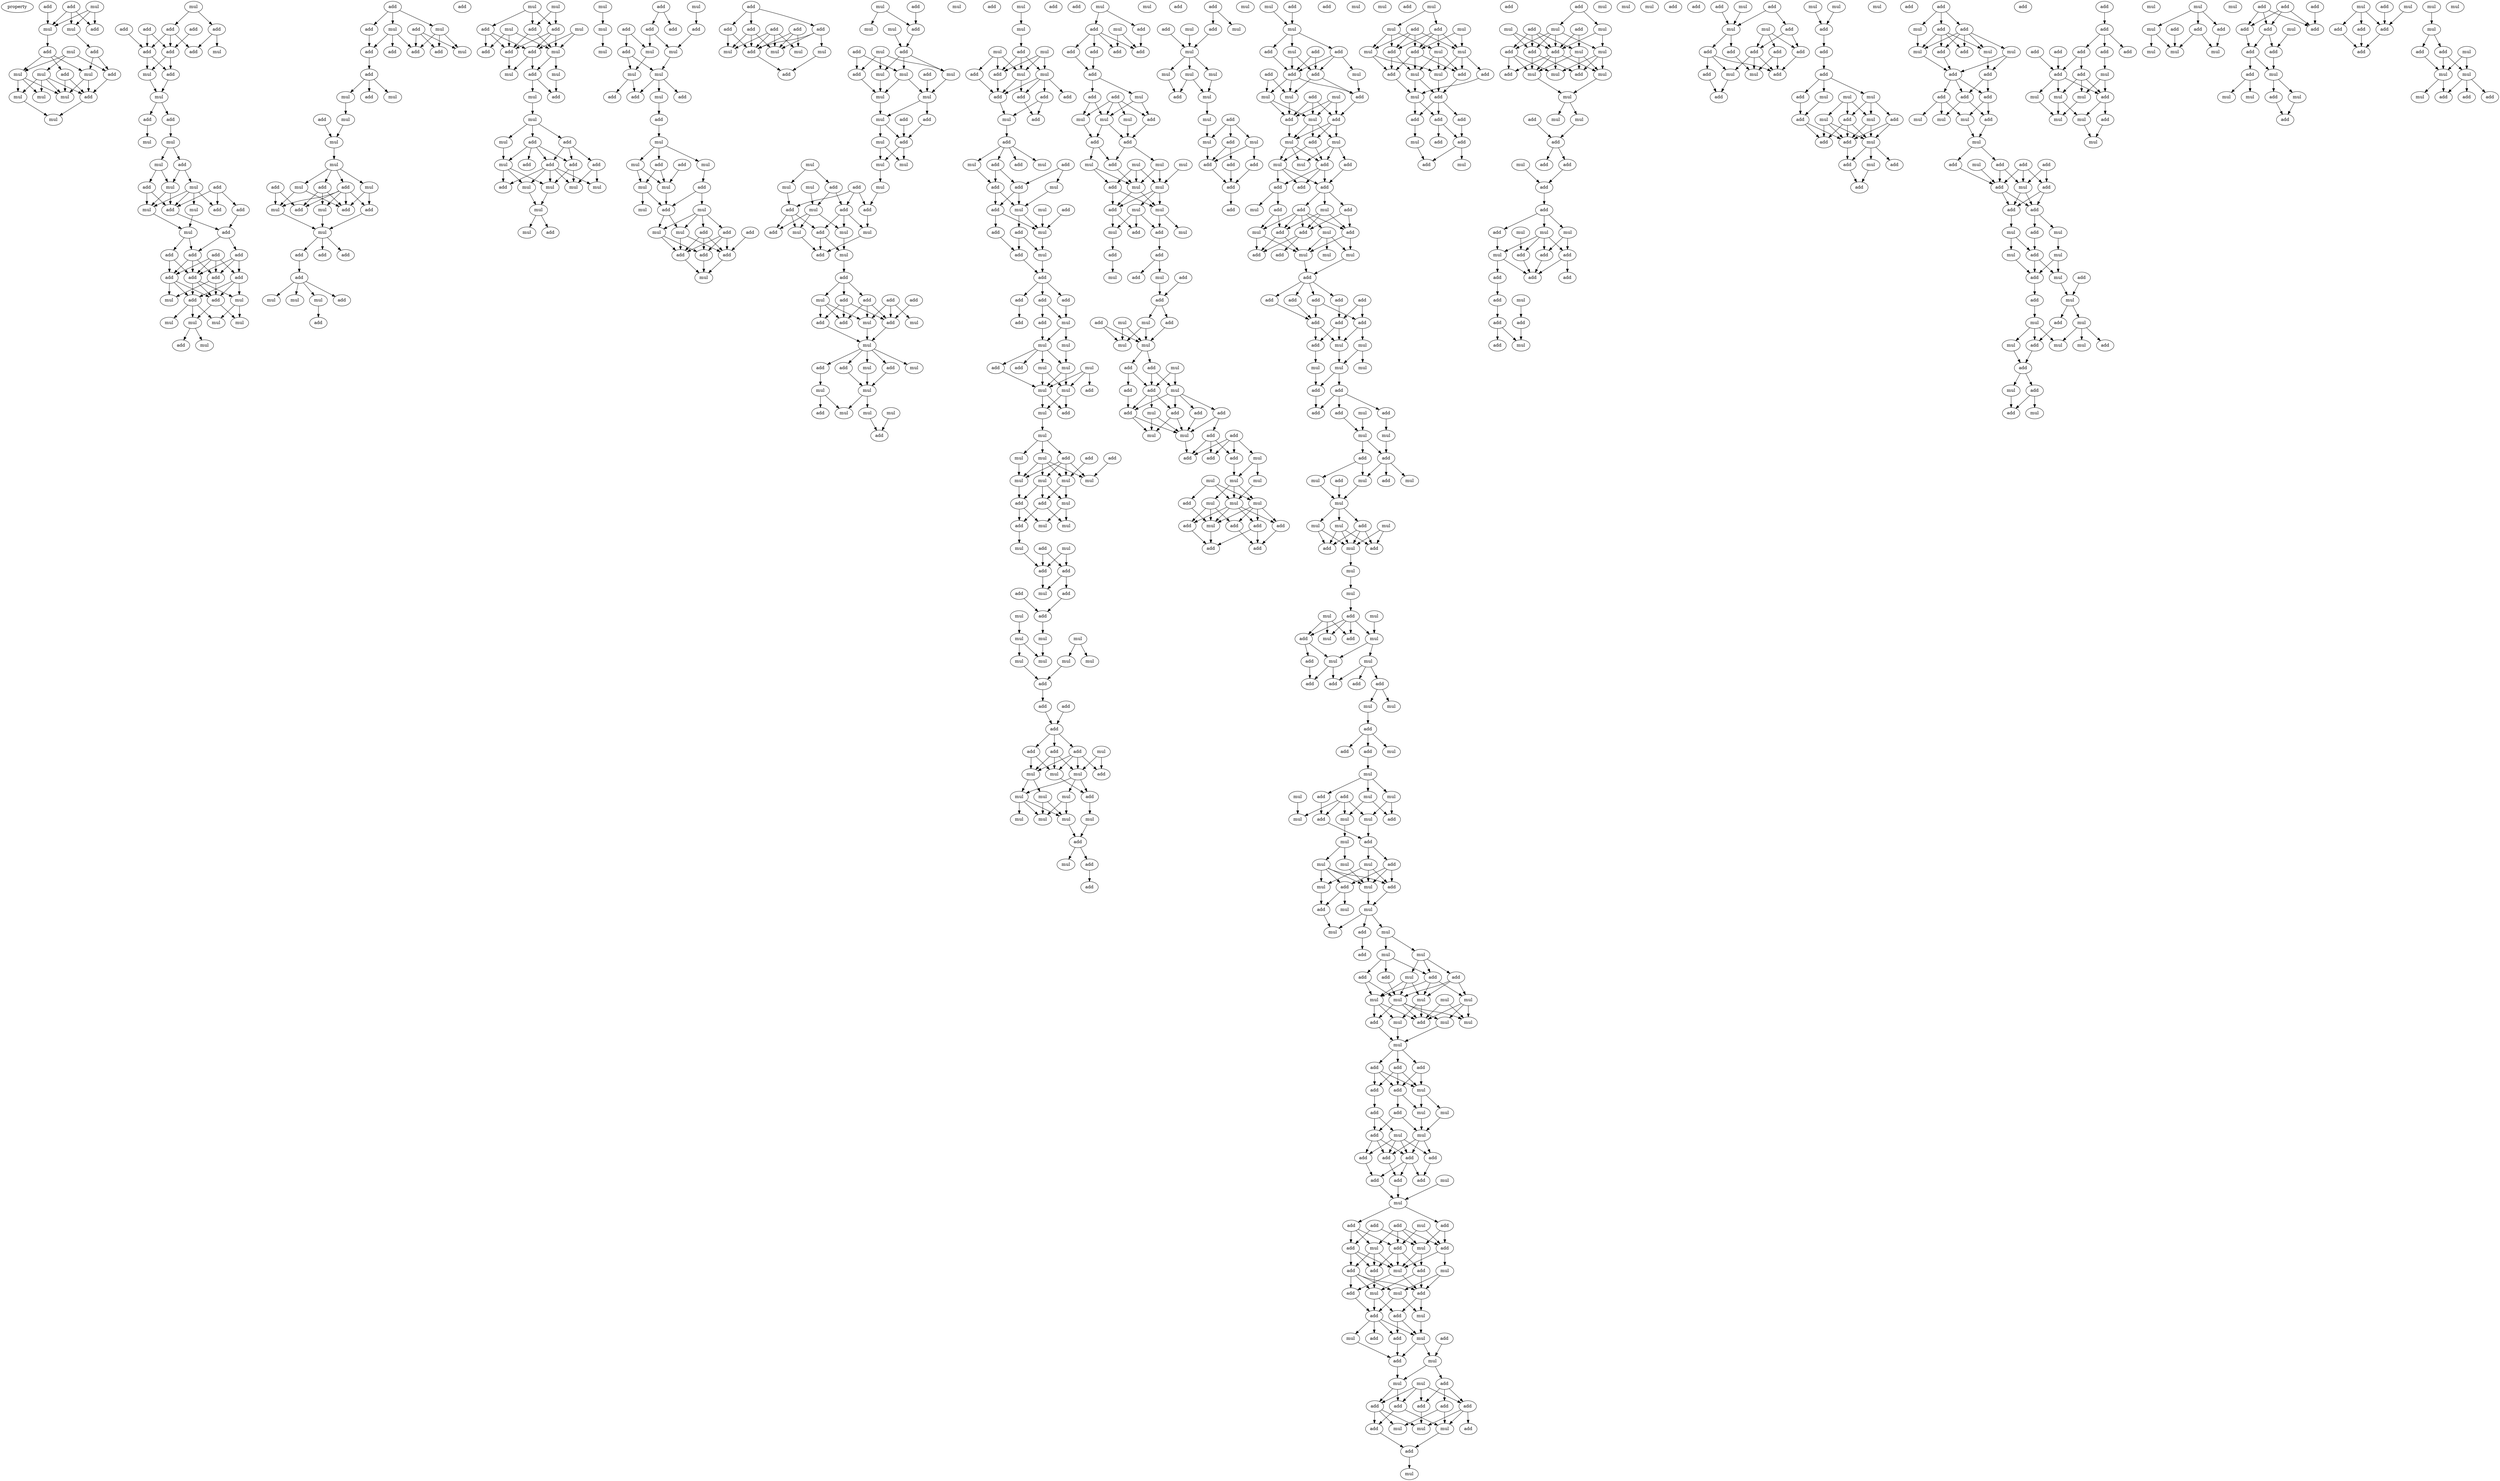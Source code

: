 digraph {
    node [fontcolor=black]
    property [mul=2,lf=1.5]
    0 [ label = add ];
    1 [ label = mul ];
    2 [ label = add ];
    3 [ label = mul ];
    4 [ label = add ];
    5 [ label = mul ];
    6 [ label = add ];
    7 [ label = add ];
    8 [ label = mul ];
    9 [ label = add ];
    10 [ label = add ];
    11 [ label = mul ];
    12 [ label = mul ];
    13 [ label = mul ];
    14 [ label = mul ];
    15 [ label = mul ];
    16 [ label = mul ];
    17 [ label = add ];
    18 [ label = mul ];
    19 [ label = mul ];
    20 [ label = add ];
    21 [ label = add ];
    22 [ label = add ];
    23 [ label = add ];
    24 [ label = add ];
    25 [ label = add ];
    26 [ label = add ];
    27 [ label = mul ];
    28 [ label = add ];
    29 [ label = add ];
    30 [ label = mul ];
    31 [ label = mul ];
    32 [ label = add ];
    33 [ label = add ];
    34 [ label = mul ];
    35 [ label = mul ];
    36 [ label = add ];
    37 [ label = mul ];
    38 [ label = add ];
    39 [ label = mul ];
    40 [ label = mul ];
    41 [ label = add ];
    42 [ label = mul ];
    43 [ label = add ];
    44 [ label = add ];
    45 [ label = mul ];
    46 [ label = add ];
    47 [ label = add ];
    48 [ label = mul ];
    49 [ label = add ];
    50 [ label = add ];
    51 [ label = add ];
    52 [ label = add ];
    53 [ label = add ];
    54 [ label = add ];
    55 [ label = add ];
    56 [ label = add ];
    57 [ label = add ];
    58 [ label = mul ];
    59 [ label = add ];
    60 [ label = mul ];
    61 [ label = mul ];
    62 [ label = mul ];
    63 [ label = mul ];
    64 [ label = mul ];
    65 [ label = add ];
    66 [ label = mul ];
    67 [ label = add ];
    68 [ label = add ];
    69 [ label = add ];
    70 [ label = mul ];
    71 [ label = mul ];
    72 [ label = add ];
    73 [ label = add ];
    74 [ label = add ];
    75 [ label = mul ];
    76 [ label = add ];
    77 [ label = add ];
    78 [ label = add ];
    79 [ label = mul ];
    80 [ label = add ];
    81 [ label = mul ];
    82 [ label = add ];
    83 [ label = mul ];
    84 [ label = mul ];
    85 [ label = mul ];
    86 [ label = mul ];
    87 [ label = add ];
    88 [ label = add ];
    89 [ label = add ];
    90 [ label = mul ];
    91 [ label = add ];
    92 [ label = mul ];
    93 [ label = add ];
    94 [ label = mul ];
    95 [ label = add ];
    96 [ label = mul ];
    97 [ label = add ];
    98 [ label = add ];
    99 [ label = add ];
    100 [ label = add ];
    101 [ label = mul ];
    102 [ label = mul ];
    103 [ label = mul ];
    104 [ label = add ];
    105 [ label = add ];
    106 [ label = mul ];
    107 [ label = mul ];
    108 [ label = mul ];
    109 [ label = add ];
    110 [ label = add ];
    111 [ label = mul ];
    112 [ label = add ];
    113 [ label = add ];
    114 [ label = mul ];
    115 [ label = add ];
    116 [ label = add ];
    117 [ label = add ];
    118 [ label = mul ];
    119 [ label = mul ];
    120 [ label = add ];
    121 [ label = mul ];
    122 [ label = mul ];
    123 [ label = mul ];
    124 [ label = add ];
    125 [ label = add ];
    126 [ label = add ];
    127 [ label = add ];
    128 [ label = add ];
    129 [ label = add ];
    130 [ label = mul ];
    131 [ label = mul ];
    132 [ label = mul ];
    133 [ label = mul ];
    134 [ label = mul ];
    135 [ label = add ];
    136 [ label = mul ];
    137 [ label = mul ];
    138 [ label = mul ];
    139 [ label = add ];
    140 [ label = mul ];
    141 [ label = mul ];
    142 [ label = mul ];
    143 [ label = add ];
    144 [ label = add ];
    145 [ label = add ];
    146 [ label = add ];
    147 [ label = add ];
    148 [ label = add ];
    149 [ label = mul ];
    150 [ label = mul ];
    151 [ label = mul ];
    152 [ label = mul ];
    153 [ label = add ];
    154 [ label = mul ];
    155 [ label = add ];
    156 [ label = add ];
    157 [ label = add ];
    158 [ label = mul ];
    159 [ label = add ];
    160 [ label = mul ];
    161 [ label = mul ];
    162 [ label = add ];
    163 [ label = mul ];
    164 [ label = add ];
    165 [ label = mul ];
    166 [ label = mul ];
    167 [ label = mul ];
    168 [ label = add ];
    169 [ label = mul ];
    170 [ label = add ];
    171 [ label = add ];
    172 [ label = add ];
    173 [ label = mul ];
    174 [ label = add ];
    175 [ label = add ];
    176 [ label = add ];
    177 [ label = mul ];
    178 [ label = add ];
    179 [ label = add ];
    180 [ label = add ];
    181 [ label = add ];
    182 [ label = add ];
    183 [ label = add ];
    184 [ label = mul ];
    185 [ label = add ];
    186 [ label = mul ];
    187 [ label = mul ];
    188 [ label = mul ];
    189 [ label = add ];
    190 [ label = mul ];
    191 [ label = add ];
    192 [ label = mul ];
    193 [ label = mul ];
    194 [ label = add ];
    195 [ label = mul ];
    196 [ label = add ];
    197 [ label = add ];
    198 [ label = mul ];
    199 [ label = add ];
    200 [ label = mul ];
    201 [ label = mul ];
    202 [ label = add ];
    203 [ label = mul ];
    204 [ label = mul ];
    205 [ label = add ];
    206 [ label = mul ];
    207 [ label = add ];
    208 [ label = mul ];
    209 [ label = add ];
    210 [ label = mul ];
    211 [ label = mul ];
    212 [ label = mul ];
    213 [ label = mul ];
    214 [ label = add ];
    215 [ label = add ];
    216 [ label = mul ];
    217 [ label = mul ];
    218 [ label = add ];
    219 [ label = add ];
    220 [ label = add ];
    221 [ label = mul ];
    222 [ label = mul ];
    223 [ label = mul ];
    224 [ label = add ];
    225 [ label = add ];
    226 [ label = mul ];
    227 [ label = add ];
    228 [ label = mul ];
    229 [ label = mul ];
    230 [ label = add ];
    231 [ label = add ];
    232 [ label = add ];
    233 [ label = mul ];
    234 [ label = add ];
    235 [ label = add ];
    236 [ label = add ];
    237 [ label = add ];
    238 [ label = mul ];
    239 [ label = add ];
    240 [ label = mul ];
    241 [ label = mul ];
    242 [ label = add ];
    243 [ label = mul ];
    244 [ label = add ];
    245 [ label = add ];
    246 [ label = mul ];
    247 [ label = mul ];
    248 [ label = mul ];
    249 [ label = add ];
    250 [ label = mul ];
    251 [ label = mul ];
    252 [ label = mul ];
    253 [ label = add ];
    254 [ label = add ];
    255 [ label = mul ];
    256 [ label = mul ];
    257 [ label = add ];
    258 [ label = mul ];
    259 [ label = mul ];
    260 [ label = mul ];
    261 [ label = add ];
    262 [ label = add ];
    263 [ label = mul ];
    264 [ label = add ];
    265 [ label = add ];
    266 [ label = add ];
    267 [ label = add ];
    268 [ label = mul ];
    269 [ label = add ];
    270 [ label = add ];
    271 [ label = add ];
    272 [ label = add ];
    273 [ label = add ];
    274 [ label = mul ];
    275 [ label = mul ];
    276 [ label = mul ];
    277 [ label = add ];
    278 [ label = add ];
    279 [ label = mul ];
    280 [ label = mul ];
    281 [ label = add ];
    282 [ label = add ];
    283 [ label = add ];
    284 [ label = add ];
    285 [ label = mul ];
    286 [ label = add ];
    287 [ label = mul ];
    288 [ label = add ];
    289 [ label = add ];
    290 [ label = add ];
    291 [ label = add ];
    292 [ label = add ];
    293 [ label = add ];
    294 [ label = mul ];
    295 [ label = mul ];
    296 [ label = mul ];
    297 [ label = add ];
    298 [ label = mul ];
    299 [ label = mul ];
    300 [ label = add ];
    301 [ label = mul ];
    302 [ label = mul ];
    303 [ label = mul ];
    304 [ label = add ];
    305 [ label = add ];
    306 [ label = mul ];
    307 [ label = mul ];
    308 [ label = add ];
    309 [ label = mul ];
    310 [ label = mul ];
    311 [ label = add ];
    312 [ label = add ];
    313 [ label = mul ];
    314 [ label = mul ];
    315 [ label = mul ];
    316 [ label = mul ];
    317 [ label = add ];
    318 [ label = mul ];
    319 [ label = add ];
    320 [ label = mul ];
    321 [ label = add ];
    322 [ label = mul ];
    323 [ label = add ];
    324 [ label = mul ];
    325 [ label = add ];
    326 [ label = mul ];
    327 [ label = add ];
    328 [ label = add ];
    329 [ label = add ];
    330 [ label = add ];
    331 [ label = mul ];
    332 [ label = mul ];
    333 [ label = add ];
    334 [ label = mul ];
    335 [ label = mul ];
    336 [ label = mul ];
    337 [ label = mul ];
    338 [ label = add ];
    339 [ label = mul ];
    340 [ label = mul ];
    341 [ label = mul ];
    342 [ label = add ];
    343 [ label = add ];
    344 [ label = add ];
    345 [ label = add ];
    346 [ label = add ];
    347 [ label = add ];
    348 [ label = mul ];
    349 [ label = add ];
    350 [ label = mul ];
    351 [ label = mul ];
    352 [ label = add ];
    353 [ label = mul ];
    354 [ label = mul ];
    355 [ label = mul ];
    356 [ label = mul ];
    357 [ label = add ];
    358 [ label = mul ];
    359 [ label = mul ];
    360 [ label = mul ];
    361 [ label = mul ];
    362 [ label = add ];
    363 [ label = mul ];
    364 [ label = add ];
    365 [ label = add ];
    366 [ label = mul ];
    367 [ label = mul ];
    368 [ label = add ];
    369 [ label = add ];
    370 [ label = mul ];
    371 [ label = add ];
    372 [ label = add ];
    373 [ label = add ];
    374 [ label = add ];
    375 [ label = add ];
    376 [ label = mul ];
    377 [ label = add ];
    378 [ label = add ];
    379 [ label = mul ];
    380 [ label = mul ];
    381 [ label = mul ];
    382 [ label = add ];
    383 [ label = add ];
    384 [ label = add ];
    385 [ label = mul ];
    386 [ label = add ];
    387 [ label = mul ];
    388 [ label = mul ];
    389 [ label = mul ];
    390 [ label = add ];
    391 [ label = mul ];
    392 [ label = mul ];
    393 [ label = mul ];
    394 [ label = add ];
    395 [ label = mul ];
    396 [ label = mul ];
    397 [ label = add ];
    398 [ label = add ];
    399 [ label = mul ];
    400 [ label = add ];
    401 [ label = add ];
    402 [ label = mul ];
    403 [ label = add ];
    404 [ label = add ];
    405 [ label = mul ];
    406 [ label = add ];
    407 [ label = add ];
    408 [ label = add ];
    409 [ label = mul ];
    410 [ label = mul ];
    411 [ label = add ];
    412 [ label = mul ];
    413 [ label = mul ];
    414 [ label = mul ];
    415 [ label = add ];
    416 [ label = add ];
    417 [ label = add ];
    418 [ label = mul ];
    419 [ label = add ];
    420 [ label = add ];
    421 [ label = add ];
    422 [ label = add ];
    423 [ label = add ];
    424 [ label = mul ];
    425 [ label = add ];
    426 [ label = mul ];
    427 [ label = mul ];
    428 [ label = add ];
    429 [ label = add ];
    430 [ label = mul ];
    431 [ label = add ];
    432 [ label = add ];
    433 [ label = mul ];
    434 [ label = mul ];
    435 [ label = mul ];
    436 [ label = mul ];
    437 [ label = mul ];
    438 [ label = add ];
    439 [ label = mul ];
    440 [ label = add ];
    441 [ label = add ];
    442 [ label = add ];
    443 [ label = add ];
    444 [ label = mul ];
    445 [ label = add ];
    446 [ label = add ];
    447 [ label = add ];
    448 [ label = add ];
    449 [ label = mul ];
    450 [ label = add ];
    451 [ label = mul ];
    452 [ label = mul ];
    453 [ label = mul ];
    454 [ label = mul ];
    455 [ label = mul ];
    456 [ label = add ];
    457 [ label = mul ];
    458 [ label = mul ];
    459 [ label = add ];
    460 [ label = mul ];
    461 [ label = add ];
    462 [ label = mul ];
    463 [ label = mul ];
    464 [ label = add ];
    465 [ label = add ];
    466 [ label = add ];
    467 [ label = add ];
    468 [ label = mul ];
    469 [ label = add ];
    470 [ label = add ];
    471 [ label = mul ];
    472 [ label = add ];
    473 [ label = add ];
    474 [ label = add ];
    475 [ label = mul ];
    476 [ label = add ];
    477 [ label = mul ];
    478 [ label = add ];
    479 [ label = add ];
    480 [ label = mul ];
    481 [ label = mul ];
    482 [ label = mul ];
    483 [ label = add ];
    484 [ label = add ];
    485 [ label = add ];
    486 [ label = add ];
    487 [ label = mul ];
    488 [ label = add ];
    489 [ label = mul ];
    490 [ label = mul ];
    491 [ label = mul ];
    492 [ label = add ];
    493 [ label = mul ];
    494 [ label = add ];
    495 [ label = add ];
    496 [ label = add ];
    497 [ label = add ];
    498 [ label = add ];
    499 [ label = add ];
    500 [ label = add ];
    501 [ label = mul ];
    502 [ label = mul ];
    503 [ label = add ];
    504 [ label = add ];
    505 [ label = mul ];
    506 [ label = mul ];
    507 [ label = add ];
    508 [ label = mul ];
    509 [ label = mul ];
    510 [ label = mul ];
    511 [ label = add ];
    512 [ label = add ];
    513 [ label = add ];
    514 [ label = add ];
    515 [ label = add ];
    516 [ label = add ];
    517 [ label = add ];
    518 [ label = add ];
    519 [ label = add ];
    520 [ label = add ];
    521 [ label = add ];
    522 [ label = mul ];
    523 [ label = mul ];
    524 [ label = add ];
    525 [ label = mul ];
    526 [ label = mul ];
    527 [ label = mul ];
    528 [ label = add ];
    529 [ label = add ];
    530 [ label = add ];
    531 [ label = add ];
    532 [ label = add ];
    533 [ label = mul ];
    534 [ label = mul ];
    535 [ label = mul ];
    536 [ label = add ];
    537 [ label = add ];
    538 [ label = mul ];
    539 [ label = add ];
    540 [ label = mul ];
    541 [ label = mul ];
    542 [ label = add ];
    543 [ label = mul ];
    544 [ label = add ];
    545 [ label = mul ];
    546 [ label = mul ];
    547 [ label = mul ];
    548 [ label = add ];
    549 [ label = mul ];
    550 [ label = add ];
    551 [ label = add ];
    552 [ label = mul ];
    553 [ label = mul ];
    554 [ label = add ];
    555 [ label = mul ];
    556 [ label = mul ];
    557 [ label = add ];
    558 [ label = mul ];
    559 [ label = mul ];
    560 [ label = add ];
    561 [ label = mul ];
    562 [ label = mul ];
    563 [ label = add ];
    564 [ label = add ];
    565 [ label = add ];
    566 [ label = add ];
    567 [ label = add ];
    568 [ label = mul ];
    569 [ label = mul ];
    570 [ label = add ];
    571 [ label = mul ];
    572 [ label = add ];
    573 [ label = add ];
    574 [ label = mul ];
    575 [ label = mul ];
    576 [ label = mul ];
    577 [ label = add ];
    578 [ label = add ];
    579 [ label = mul ];
    580 [ label = mul ];
    581 [ label = mul ];
    582 [ label = mul ];
    583 [ label = mul ];
    584 [ label = add ];
    585 [ label = add ];
    586 [ label = add ];
    587 [ label = mul ];
    588 [ label = mul ];
    589 [ label = mul ];
    590 [ label = add ];
    591 [ label = mul ];
    592 [ label = mul ];
    593 [ label = add ];
    594 [ label = mul ];
    595 [ label = add ];
    596 [ label = mul ];
    597 [ label = add ];
    598 [ label = mul ];
    599 [ label = add ];
    600 [ label = mul ];
    601 [ label = mul ];
    602 [ label = mul ];
    603 [ label = add ];
    604 [ label = mul ];
    605 [ label = mul ];
    606 [ label = add ];
    607 [ label = add ];
    608 [ label = add ];
    609 [ label = add ];
    610 [ label = mul ];
    611 [ label = mul ];
    612 [ label = mul ];
    613 [ label = mul ];
    614 [ label = mul ];
    615 [ label = mul ];
    616 [ label = mul ];
    617 [ label = add ];
    618 [ label = add ];
    619 [ label = mul ];
    620 [ label = mul ];
    621 [ label = add ];
    622 [ label = add ];
    623 [ label = add ];
    624 [ label = add ];
    625 [ label = mul ];
    626 [ label = add ];
    627 [ label = mul ];
    628 [ label = add ];
    629 [ label = mul ];
    630 [ label = add ];
    631 [ label = add ];
    632 [ label = mul ];
    633 [ label = mul ];
    634 [ label = add ];
    635 [ label = add ];
    636 [ label = add ];
    637 [ label = add ];
    638 [ label = add ];
    639 [ label = mul ];
    640 [ label = add ];
    641 [ label = add ];
    642 [ label = mul ];
    643 [ label = add ];
    644 [ label = add ];
    645 [ label = mul ];
    646 [ label = add ];
    647 [ label = add ];
    648 [ label = mul ];
    649 [ label = add ];
    650 [ label = add ];
    651 [ label = mul ];
    652 [ label = add ];
    653 [ label = mul ];
    654 [ label = add ];
    655 [ label = add ];
    656 [ label = mul ];
    657 [ label = add ];
    658 [ label = add ];
    659 [ label = mul ];
    660 [ label = add ];
    661 [ label = mul ];
    662 [ label = add ];
    663 [ label = add ];
    664 [ label = mul ];
    665 [ label = add ];
    666 [ label = mul ];
    667 [ label = add ];
    668 [ label = add ];
    669 [ label = mul ];
    670 [ label = add ];
    671 [ label = mul ];
    672 [ label = mul ];
    673 [ label = mul ];
    674 [ label = add ];
    675 [ label = add ];
    676 [ label = add ];
    677 [ label = add ];
    678 [ label = add ];
    679 [ label = add ];
    680 [ label = add ];
    681 [ label = mul ];
    682 [ label = mul ];
    683 [ label = add ];
    684 [ label = mul ];
    685 [ label = add ];
    686 [ label = mul ];
    687 [ label = mul ];
    688 [ label = add ];
    689 [ label = mul ];
    690 [ label = mul ];
    691 [ label = add ];
    692 [ label = add ];
    693 [ label = mul ];
    694 [ label = mul ];
    695 [ label = add ];
    696 [ label = mul ];
    697 [ label = add ];
    698 [ label = mul ];
    699 [ label = mul ];
    700 [ label = add ];
    701 [ label = add ];
    702 [ label = mul ];
    703 [ label = add ];
    704 [ label = mul ];
    705 [ label = add ];
    706 [ label = add ];
    707 [ label = add ];
    708 [ label = add ];
    709 [ label = add ];
    710 [ label = add ];
    711 [ label = mul ];
    712 [ label = add ];
    713 [ label = add ];
    714 [ label = mul ];
    715 [ label = add ];
    716 [ label = add ];
    717 [ label = mul ];
    718 [ label = mul ];
    719 [ label = mul ];
    720 [ label = add ];
    721 [ label = add ];
    722 [ label = mul ];
    723 [ label = add ];
    724 [ label = add ];
    725 [ label = mul ];
    726 [ label = add ];
    727 [ label = add ];
    728 [ label = mul ];
    729 [ label = mul ];
    730 [ label = mul ];
    731 [ label = mul ];
    732 [ label = mul ];
    733 [ label = mul ];
    734 [ label = add ];
    735 [ label = mul ];
    736 [ label = mul ];
    737 [ label = add ];
    738 [ label = add ];
    739 [ label = mul ];
    740 [ label = mul ];
    741 [ label = add ];
    742 [ label = add ];
    743 [ label = add ];
    744 [ label = add ];
    745 [ label = add ];
    746 [ label = mul ];
    747 [ label = mul ];
    748 [ label = add ];
    749 [ label = mul ];
    750 [ label = mul ];
    751 [ label = add ];
    752 [ label = add ];
    753 [ label = add ];
    754 [ label = add ];
    755 [ label = add ];
    756 [ label = add ];
    757 [ label = add ];
    758 [ label = mul ];
    759 [ label = add ];
    760 [ label = add ];
    761 [ label = mul ];
    762 [ label = add ];
    763 [ label = add ];
    764 [ label = add ];
    765 [ label = mul ];
    766 [ label = mul ];
    767 [ label = mul ];
    768 [ label = add ];
    769 [ label = add ];
    770 [ label = add ];
    771 [ label = add ];
    772 [ label = add ];
    773 [ label = add ];
    774 [ label = mul ];
    775 [ label = add ];
    776 [ label = mul ];
    777 [ label = add ];
    778 [ label = add ];
    779 [ label = mul ];
    780 [ label = mul ];
    781 [ label = add ];
    782 [ label = mul ];
    783 [ label = add ];
    784 [ label = add ];
    785 [ label = add ];
    786 [ label = mul ];
    787 [ label = mul ];
    788 [ label = mul ];
    789 [ label = add ];
    790 [ label = add ];
    791 [ label = add ];
    792 [ label = mul ];
    793 [ label = mul ];
    794 [ label = add ];
    795 [ label = add ];
    796 [ label = add ];
    797 [ label = mul ];
    798 [ label = mul ];
    799 [ label = add ];
    800 [ label = add ];
    801 [ label = add ];
    802 [ label = add ];
    803 [ label = add ];
    804 [ label = mul ];
    805 [ label = add ];
    806 [ label = mul ];
    807 [ label = mul ];
    808 [ label = add ];
    809 [ label = add ];
    810 [ label = mul ];
    811 [ label = add ];
    812 [ label = add ];
    813 [ label = add ];
    814 [ label = add ];
    815 [ label = add ];
    816 [ label = add ];
    817 [ label = mul ];
    818 [ label = mul ];
    819 [ label = mul ];
    820 [ label = mul ];
    821 [ label = add ];
    822 [ label = add ];
    823 [ label = add ];
    824 [ label = mul ];
    825 [ label = add ];
    826 [ label = add ];
    827 [ label = mul ];
    828 [ label = add ];
    829 [ label = add ];
    830 [ label = add ];
    831 [ label = mul ];
    832 [ label = mul ];
    833 [ label = add ];
    834 [ label = mul ];
    835 [ label = mul ];
    836 [ label = add ];
    837 [ label = add ];
    838 [ label = add ];
    839 [ label = mul ];
    840 [ label = add ];
    841 [ label = mul ];
    842 [ label = mul ];
    843 [ label = add ];
    844 [ label = mul ];
    845 [ label = add ];
    846 [ label = mul ];
    847 [ label = add ];
    848 [ label = mul ];
    849 [ label = mul ];
    850 [ label = add ];
    851 [ label = add ];
    852 [ label = add ];
    853 [ label = mul ];
    854 [ label = add ];
    855 [ label = mul ];
    856 [ label = add ];
    857 [ label = add ];
    858 [ label = add ];
    859 [ label = add ];
    860 [ label = add ];
    861 [ label = add ];
    862 [ label = add ];
    863 [ label = add ];
    864 [ label = add ];
    865 [ label = mul ];
    866 [ label = mul ];
    867 [ label = mul ];
    868 [ label = mul ];
    869 [ label = add ];
    870 [ label = mul ];
    871 [ label = mul ];
    872 [ label = add ];
    873 [ label = mul ];
    874 [ label = mul ];
    875 [ label = mul ];
    876 [ label = add ];
    877 [ label = mul ];
    878 [ label = add ];
    879 [ label = add ];
    880 [ label = mul ];
    881 [ label = mul ];
    882 [ label = mul ];
    883 [ label = mul ];
    884 [ label = add ];
    885 [ label = add ];
    886 [ label = add ];
    887 [ label = mul ];
    888 [ label = add ];
    889 [ label = add ];
    890 [ label = add ];
    891 [ label = add ];
    892 [ label = add ];
    893 [ label = add ];
    894 [ label = mul ];
    895 [ label = mul ];
    896 [ label = add ];
    897 [ label = mul ];
    898 [ label = mul ];
    899 [ label = add ];
    900 [ label = mul ];
    901 [ label = add ];
    902 [ label = mul ];
    903 [ label = add ];
    904 [ label = add ];
    905 [ label = add ];
    906 [ label = mul ];
    907 [ label = add ];
    908 [ label = mul ];
    909 [ label = mul ];
    910 [ label = add ];
    911 [ label = add ];
    912 [ label = mul ];
    913 [ label = mul ];
    914 [ label = mul ];
    915 [ label = add ];
    916 [ label = add ];
    917 [ label = add ];
    918 [ label = mul ];
    0 -> 3 [ name = 0 ];
    0 -> 4 [ name = 1 ];
    0 -> 5 [ name = 2 ];
    1 -> 3 [ name = 3 ];
    1 -> 4 [ name = 4 ];
    1 -> 5 [ name = 5 ];
    2 -> 3 [ name = 6 ];
    3 -> 6 [ name = 7 ];
    5 -> 7 [ name = 8 ];
    6 -> 9 [ name = 9 ];
    6 -> 11 [ name = 10 ];
    6 -> 12 [ name = 11 ];
    7 -> 10 [ name = 12 ];
    7 -> 12 [ name = 13 ];
    8 -> 10 [ name = 14 ];
    8 -> 11 [ name = 15 ];
    8 -> 13 [ name = 16 ];
    9 -> 14 [ name = 17 ];
    9 -> 17 [ name = 18 ];
    10 -> 17 [ name = 19 ];
    11 -> 14 [ name = 20 ];
    11 -> 15 [ name = 21 ];
    11 -> 16 [ name = 22 ];
    12 -> 14 [ name = 23 ];
    12 -> 17 [ name = 24 ];
    13 -> 14 [ name = 25 ];
    13 -> 15 [ name = 26 ];
    13 -> 16 [ name = 27 ];
    13 -> 17 [ name = 28 ];
    16 -> 18 [ name = 29 ];
    17 -> 18 [ name = 30 ];
    19 -> 20 [ name = 31 ];
    19 -> 22 [ name = 32 ];
    20 -> 25 [ name = 33 ];
    20 -> 27 [ name = 34 ];
    21 -> 28 [ name = 35 ];
    22 -> 25 [ name = 36 ];
    22 -> 26 [ name = 37 ];
    22 -> 28 [ name = 38 ];
    23 -> 26 [ name = 39 ];
    24 -> 26 [ name = 40 ];
    24 -> 28 [ name = 41 ];
    26 -> 29 [ name = 42 ];
    26 -> 30 [ name = 43 ];
    28 -> 29 [ name = 44 ];
    28 -> 30 [ name = 45 ];
    29 -> 31 [ name = 46 ];
    30 -> 31 [ name = 47 ];
    31 -> 32 [ name = 48 ];
    31 -> 33 [ name = 49 ];
    32 -> 35 [ name = 50 ];
    33 -> 34 [ name = 51 ];
    34 -> 36 [ name = 52 ];
    34 -> 37 [ name = 53 ];
    36 -> 39 [ name = 54 ];
    36 -> 40 [ name = 55 ];
    37 -> 38 [ name = 56 ];
    37 -> 39 [ name = 57 ];
    38 -> 43 [ name = 58 ];
    38 -> 45 [ name = 59 ];
    39 -> 43 [ name = 60 ];
    39 -> 45 [ name = 61 ];
    40 -> 42 [ name = 62 ];
    40 -> 43 [ name = 63 ];
    40 -> 44 [ name = 64 ];
    40 -> 45 [ name = 65 ];
    41 -> 43 [ name = 66 ];
    41 -> 44 [ name = 67 ];
    41 -> 46 [ name = 68 ];
    42 -> 48 [ name = 69 ];
    43 -> 47 [ name = 70 ];
    45 -> 48 [ name = 71 ];
    46 -> 47 [ name = 72 ];
    47 -> 49 [ name = 73 ];
    47 -> 50 [ name = 74 ];
    48 -> 49 [ name = 75 ];
    48 -> 52 [ name = 76 ];
    49 -> 53 [ name = 77 ];
    49 -> 54 [ name = 78 ];
    49 -> 56 [ name = 79 ];
    50 -> 53 [ name = 80 ];
    50 -> 55 [ name = 81 ];
    50 -> 56 [ name = 82 ];
    51 -> 53 [ name = 83 ];
    51 -> 54 [ name = 84 ];
    51 -> 55 [ name = 85 ];
    51 -> 56 [ name = 86 ];
    52 -> 53 [ name = 87 ];
    52 -> 54 [ name = 88 ];
    53 -> 57 [ name = 89 ];
    53 -> 59 [ name = 90 ];
    53 -> 60 [ name = 91 ];
    54 -> 57 [ name = 92 ];
    54 -> 58 [ name = 93 ];
    54 -> 59 [ name = 94 ];
    55 -> 57 [ name = 95 ];
    55 -> 59 [ name = 96 ];
    55 -> 60 [ name = 97 ];
    56 -> 57 [ name = 98 ];
    56 -> 58 [ name = 99 ];
    57 -> 62 [ name = 100 ];
    57 -> 63 [ name = 101 ];
    59 -> 61 [ name = 102 ];
    59 -> 63 [ name = 103 ];
    59 -> 64 [ name = 104 ];
    60 -> 62 [ name = 105 ];
    60 -> 64 [ name = 106 ];
    63 -> 65 [ name = 107 ];
    63 -> 66 [ name = 108 ];
    67 -> 69 [ name = 109 ];
    67 -> 70 [ name = 110 ];
    67 -> 71 [ name = 111 ];
    69 -> 73 [ name = 112 ];
    70 -> 73 [ name = 113 ];
    70 -> 76 [ name = 114 ];
    70 -> 77 [ name = 115 ];
    71 -> 74 [ name = 116 ];
    71 -> 75 [ name = 117 ];
    71 -> 77 [ name = 118 ];
    72 -> 74 [ name = 119 ];
    72 -> 75 [ name = 120 ];
    72 -> 77 [ name = 121 ];
    73 -> 78 [ name = 122 ];
    78 -> 79 [ name = 123 ];
    78 -> 80 [ name = 124 ];
    78 -> 81 [ name = 125 ];
    79 -> 83 [ name = 126 ];
    82 -> 84 [ name = 127 ];
    83 -> 84 [ name = 128 ];
    84 -> 85 [ name = 129 ];
    85 -> 86 [ name = 130 ];
    85 -> 88 [ name = 131 ];
    85 -> 89 [ name = 132 ];
    85 -> 90 [ name = 133 ];
    86 -> 91 [ name = 134 ];
    86 -> 95 [ name = 135 ];
    87 -> 93 [ name = 136 ];
    87 -> 94 [ name = 137 ];
    88 -> 91 [ name = 138 ];
    88 -> 92 [ name = 139 ];
    88 -> 93 [ name = 140 ];
    88 -> 94 [ name = 141 ];
    88 -> 95 [ name = 142 ];
    89 -> 92 [ name = 143 ];
    89 -> 93 [ name = 144 ];
    89 -> 95 [ name = 145 ];
    90 -> 94 [ name = 146 ];
    90 -> 95 [ name = 147 ];
    91 -> 96 [ name = 148 ];
    92 -> 96 [ name = 149 ];
    94 -> 96 [ name = 150 ];
    96 -> 97 [ name = 151 ];
    96 -> 98 [ name = 152 ];
    96 -> 99 [ name = 153 ];
    97 -> 100 [ name = 154 ];
    100 -> 101 [ name = 155 ];
    100 -> 102 [ name = 156 ];
    100 -> 103 [ name = 157 ];
    100 -> 104 [ name = 158 ];
    103 -> 105 [ name = 159 ];
    106 -> 109 [ name = 160 ];
    106 -> 110 [ name = 161 ];
    106 -> 112 [ name = 162 ];
    107 -> 110 [ name = 163 ];
    107 -> 112 [ name = 164 ];
    108 -> 114 [ name = 165 ];
    108 -> 115 [ name = 166 ];
    109 -> 113 [ name = 167 ];
    109 -> 115 [ name = 168 ];
    109 -> 116 [ name = 169 ];
    110 -> 113 [ name = 170 ];
    110 -> 114 [ name = 171 ];
    110 -> 115 [ name = 172 ];
    111 -> 113 [ name = 173 ];
    111 -> 114 [ name = 174 ];
    111 -> 116 [ name = 175 ];
    112 -> 113 [ name = 176 ];
    112 -> 114 [ name = 177 ];
    113 -> 119 [ name = 178 ];
    114 -> 117 [ name = 179 ];
    114 -> 118 [ name = 180 ];
    115 -> 117 [ name = 181 ];
    115 -> 119 [ name = 182 ];
    117 -> 120 [ name = 183 ];
    117 -> 121 [ name = 184 ];
    118 -> 120 [ name = 185 ];
    121 -> 122 [ name = 186 ];
    122 -> 123 [ name = 187 ];
    122 -> 124 [ name = 188 ];
    122 -> 125 [ name = 189 ];
    123 -> 130 [ name = 190 ];
    124 -> 127 [ name = 191 ];
    124 -> 128 [ name = 192 ];
    124 -> 129 [ name = 193 ];
    124 -> 130 [ name = 194 ];
    125 -> 126 [ name = 195 ];
    125 -> 127 [ name = 196 ];
    125 -> 129 [ name = 197 ];
    126 -> 131 [ name = 198 ];
    126 -> 134 [ name = 199 ];
    127 -> 131 [ name = 200 ];
    127 -> 132 [ name = 201 ];
    127 -> 133 [ name = 202 ];
    127 -> 134 [ name = 203 ];
    127 -> 135 [ name = 204 ];
    129 -> 132 [ name = 205 ];
    129 -> 134 [ name = 206 ];
    130 -> 132 [ name = 207 ];
    130 -> 133 [ name = 208 ];
    130 -> 135 [ name = 209 ];
    132 -> 136 [ name = 210 ];
    133 -> 136 [ name = 211 ];
    136 -> 138 [ name = 212 ];
    136 -> 139 [ name = 213 ];
    137 -> 140 [ name = 214 ];
    140 -> 141 [ name = 215 ];
    142 -> 147 [ name = 216 ];
    143 -> 144 [ name = 217 ];
    143 -> 145 [ name = 218 ];
    145 -> 149 [ name = 219 ];
    145 -> 150 [ name = 220 ];
    146 -> 148 [ name = 221 ];
    146 -> 150 [ name = 222 ];
    147 -> 149 [ name = 223 ];
    148 -> 151 [ name = 224 ];
    148 -> 152 [ name = 225 ];
    149 -> 151 [ name = 226 ];
    150 -> 152 [ name = 227 ];
    151 -> 153 [ name = 228 ];
    151 -> 154 [ name = 229 ];
    151 -> 155 [ name = 230 ];
    152 -> 153 [ name = 231 ];
    152 -> 156 [ name = 232 ];
    154 -> 157 [ name = 233 ];
    157 -> 158 [ name = 234 ];
    158 -> 160 [ name = 235 ];
    158 -> 161 [ name = 236 ];
    158 -> 162 [ name = 237 ];
    159 -> 165 [ name = 238 ];
    160 -> 164 [ name = 239 ];
    161 -> 163 [ name = 240 ];
    161 -> 165 [ name = 241 ];
    162 -> 163 [ name = 242 ];
    162 -> 165 [ name = 243 ];
    163 -> 166 [ name = 244 ];
    163 -> 168 [ name = 245 ];
    164 -> 167 [ name = 246 ];
    164 -> 168 [ name = 247 ];
    165 -> 168 [ name = 248 ];
    167 -> 169 [ name = 249 ];
    167 -> 170 [ name = 250 ];
    167 -> 171 [ name = 251 ];
    167 -> 173 [ name = 252 ];
    168 -> 169 [ name = 253 ];
    168 -> 173 [ name = 254 ];
    169 -> 174 [ name = 255 ];
    169 -> 176 [ name = 256 ];
    170 -> 174 [ name = 257 ];
    170 -> 175 [ name = 258 ];
    170 -> 176 [ name = 259 ];
    171 -> 174 [ name = 260 ];
    171 -> 175 [ name = 261 ];
    171 -> 176 [ name = 262 ];
    172 -> 176 [ name = 263 ];
    173 -> 174 [ name = 264 ];
    173 -> 175 [ name = 265 ];
    174 -> 177 [ name = 266 ];
    175 -> 177 [ name = 267 ];
    176 -> 177 [ name = 268 ];
    178 -> 179 [ name = 269 ];
    178 -> 180 [ name = 270 ];
    178 -> 183 [ name = 271 ];
    179 -> 184 [ name = 272 ];
    179 -> 185 [ name = 273 ];
    179 -> 188 [ name = 274 ];
    180 -> 184 [ name = 275 ];
    180 -> 185 [ name = 276 ];
    180 -> 187 [ name = 277 ];
    181 -> 184 [ name = 278 ];
    181 -> 185 [ name = 279 ];
    181 -> 186 [ name = 280 ];
    182 -> 184 [ name = 281 ];
    182 -> 185 [ name = 282 ];
    182 -> 186 [ name = 283 ];
    182 -> 188 [ name = 284 ];
    183 -> 185 [ name = 285 ];
    183 -> 188 [ name = 286 ];
    185 -> 189 [ name = 287 ];
    187 -> 189 [ name = 288 ];
    190 -> 192 [ name = 289 ];
    190 -> 194 [ name = 290 ];
    191 -> 194 [ name = 291 ];
    193 -> 197 [ name = 292 ];
    194 -> 197 [ name = 293 ];
    195 -> 198 [ name = 294 ];
    195 -> 199 [ name = 295 ];
    195 -> 200 [ name = 296 ];
    196 -> 199 [ name = 297 ];
    196 -> 201 [ name = 298 ];
    197 -> 198 [ name = 299 ];
    197 -> 200 [ name = 300 ];
    197 -> 201 [ name = 301 ];
    198 -> 204 [ name = 302 ];
    199 -> 203 [ name = 303 ];
    200 -> 203 [ name = 304 ];
    201 -> 203 [ name = 305 ];
    201 -> 204 [ name = 306 ];
    202 -> 204 [ name = 307 ];
    203 -> 206 [ name = 308 ];
    204 -> 206 [ name = 309 ];
    204 -> 207 [ name = 310 ];
    205 -> 209 [ name = 311 ];
    206 -> 208 [ name = 312 ];
    206 -> 209 [ name = 313 ];
    207 -> 209 [ name = 314 ];
    208 -> 211 [ name = 315 ];
    208 -> 212 [ name = 316 ];
    209 -> 211 [ name = 317 ];
    209 -> 212 [ name = 318 ];
    210 -> 213 [ name = 319 ];
    210 -> 215 [ name = 320 ];
    211 -> 216 [ name = 321 ];
    213 -> 220 [ name = 322 ];
    214 -> 218 [ name = 323 ];
    214 -> 219 [ name = 324 ];
    214 -> 220 [ name = 325 ];
    215 -> 219 [ name = 326 ];
    215 -> 221 [ name = 327 ];
    216 -> 218 [ name = 328 ];
    217 -> 221 [ name = 329 ];
    218 -> 223 [ name = 330 ];
    219 -> 222 [ name = 331 ];
    219 -> 223 [ name = 332 ];
    219 -> 224 [ name = 333 ];
    220 -> 224 [ name = 334 ];
    220 -> 225 [ name = 335 ];
    220 -> 226 [ name = 336 ];
    221 -> 222 [ name = 337 ];
    221 -> 225 [ name = 338 ];
    221 -> 226 [ name = 339 ];
    222 -> 229 [ name = 340 ];
    223 -> 227 [ name = 341 ];
    224 -> 227 [ name = 342 ];
    224 -> 229 [ name = 343 ];
    226 -> 227 [ name = 344 ];
    229 -> 230 [ name = 345 ];
    230 -> 233 [ name = 346 ];
    230 -> 234 [ name = 347 ];
    230 -> 235 [ name = 348 ];
    231 -> 236 [ name = 349 ];
    232 -> 236 [ name = 350 ];
    232 -> 238 [ name = 351 ];
    232 -> 240 [ name = 352 ];
    233 -> 237 [ name = 353 ];
    233 -> 239 [ name = 354 ];
    233 -> 240 [ name = 355 ];
    234 -> 236 [ name = 356 ];
    234 -> 237 [ name = 357 ];
    234 -> 240 [ name = 358 ];
    235 -> 236 [ name = 359 ];
    235 -> 237 [ name = 360 ];
    235 -> 239 [ name = 361 ];
    236 -> 241 [ name = 362 ];
    239 -> 241 [ name = 363 ];
    240 -> 241 [ name = 364 ];
    241 -> 242 [ name = 365 ];
    241 -> 243 [ name = 366 ];
    241 -> 244 [ name = 367 ];
    241 -> 245 [ name = 368 ];
    241 -> 246 [ name = 369 ];
    242 -> 248 [ name = 370 ];
    244 -> 247 [ name = 371 ];
    245 -> 247 [ name = 372 ];
    246 -> 247 [ name = 373 ];
    247 -> 250 [ name = 374 ];
    247 -> 252 [ name = 375 ];
    248 -> 249 [ name = 376 ];
    248 -> 252 [ name = 377 ];
    250 -> 253 [ name = 378 ];
    251 -> 253 [ name = 379 ];
    255 -> 256 [ name = 380 ];
    256 -> 257 [ name = 381 ];
    257 -> 260 [ name = 382 ];
    257 -> 262 [ name = 383 ];
    257 -> 263 [ name = 384 ];
    258 -> 260 [ name = 385 ];
    258 -> 261 [ name = 386 ];
    258 -> 262 [ name = 387 ];
    259 -> 260 [ name = 388 ];
    259 -> 262 [ name = 389 ];
    259 -> 263 [ name = 390 ];
    260 -> 264 [ name = 391 ];
    260 -> 267 [ name = 392 ];
    261 -> 264 [ name = 393 ];
    262 -> 264 [ name = 394 ];
    263 -> 264 [ name = 395 ];
    263 -> 265 [ name = 396 ];
    263 -> 266 [ name = 397 ];
    263 -> 267 [ name = 398 ];
    264 -> 268 [ name = 399 ];
    266 -> 268 [ name = 400 ];
    266 -> 269 [ name = 401 ];
    267 -> 269 [ name = 402 ];
    268 -> 270 [ name = 403 ];
    270 -> 271 [ name = 404 ];
    270 -> 272 [ name = 405 ];
    270 -> 274 [ name = 406 ];
    270 -> 275 [ name = 407 ];
    271 -> 277 [ name = 408 ];
    271 -> 278 [ name = 409 ];
    273 -> 276 [ name = 410 ];
    273 -> 277 [ name = 411 ];
    275 -> 278 [ name = 412 ];
    276 -> 279 [ name = 413 ];
    277 -> 279 [ name = 414 ];
    277 -> 282 [ name = 415 ];
    278 -> 279 [ name = 416 ];
    278 -> 282 [ name = 417 ];
    279 -> 284 [ name = 418 ];
    279 -> 285 [ name = 419 ];
    280 -> 285 [ name = 420 ];
    281 -> 285 [ name = 421 ];
    282 -> 283 [ name = 422 ];
    282 -> 285 [ name = 423 ];
    283 -> 286 [ name = 424 ];
    284 -> 286 [ name = 425 ];
    284 -> 287 [ name = 426 ];
    285 -> 287 [ name = 427 ];
    286 -> 288 [ name = 428 ];
    287 -> 288 [ name = 429 ];
    288 -> 289 [ name = 430 ];
    288 -> 290 [ name = 431 ];
    288 -> 291 [ name = 432 ];
    289 -> 293 [ name = 433 ];
    290 -> 292 [ name = 434 ];
    290 -> 294 [ name = 435 ];
    291 -> 294 [ name = 436 ];
    292 -> 295 [ name = 437 ];
    294 -> 295 [ name = 438 ];
    294 -> 296 [ name = 439 ];
    295 -> 297 [ name = 440 ];
    295 -> 298 [ name = 441 ];
    295 -> 299 [ name = 442 ];
    295 -> 300 [ name = 443 ];
    296 -> 299 [ name = 444 ];
    298 -> 302 [ name = 445 ];
    298 -> 303 [ name = 446 ];
    299 -> 302 [ name = 447 ];
    299 -> 303 [ name = 448 ];
    300 -> 302 [ name = 449 ];
    301 -> 302 [ name = 450 ];
    301 -> 303 [ name = 451 ];
    301 -> 304 [ name = 452 ];
    302 -> 305 [ name = 453 ];
    302 -> 306 [ name = 454 ];
    303 -> 305 [ name = 455 ];
    303 -> 306 [ name = 456 ];
    306 -> 307 [ name = 457 ];
    307 -> 308 [ name = 458 ];
    307 -> 309 [ name = 459 ];
    307 -> 310 [ name = 460 ];
    308 -> 313 [ name = 461 ];
    308 -> 314 [ name = 462 ];
    308 -> 315 [ name = 463 ];
    308 -> 316 [ name = 464 ];
    309 -> 313 [ name = 465 ];
    310 -> 313 [ name = 466 ];
    310 -> 314 [ name = 467 ];
    310 -> 315 [ name = 468 ];
    310 -> 316 [ name = 469 ];
    311 -> 314 [ name = 470 ];
    312 -> 315 [ name = 471 ];
    313 -> 317 [ name = 472 ];
    314 -> 318 [ name = 473 ];
    314 -> 319 [ name = 474 ];
    316 -> 317 [ name = 475 ];
    316 -> 318 [ name = 476 ];
    316 -> 319 [ name = 477 ];
    317 -> 320 [ name = 478 ];
    317 -> 321 [ name = 479 ];
    318 -> 320 [ name = 480 ];
    318 -> 322 [ name = 481 ];
    319 -> 321 [ name = 482 ];
    319 -> 322 [ name = 483 ];
    321 -> 324 [ name = 484 ];
    323 -> 327 [ name = 485 ];
    323 -> 328 [ name = 486 ];
    324 -> 328 [ name = 487 ];
    326 -> 327 [ name = 488 ];
    326 -> 328 [ name = 489 ];
    327 -> 329 [ name = 490 ];
    327 -> 331 [ name = 491 ];
    328 -> 331 [ name = 492 ];
    329 -> 333 [ name = 493 ];
    330 -> 333 [ name = 494 ];
    332 -> 334 [ name = 495 ];
    333 -> 336 [ name = 496 ];
    334 -> 337 [ name = 497 ];
    334 -> 340 [ name = 498 ];
    335 -> 339 [ name = 499 ];
    335 -> 341 [ name = 500 ];
    336 -> 337 [ name = 501 ];
    340 -> 342 [ name = 502 ];
    341 -> 342 [ name = 503 ];
    342 -> 343 [ name = 504 ];
    343 -> 345 [ name = 505 ];
    344 -> 345 [ name = 506 ];
    345 -> 346 [ name = 507 ];
    345 -> 347 [ name = 508 ];
    345 -> 349 [ name = 509 ];
    346 -> 350 [ name = 510 ];
    346 -> 353 [ name = 511 ];
    347 -> 350 [ name = 512 ];
    347 -> 351 [ name = 513 ];
    347 -> 352 [ name = 514 ];
    347 -> 353 [ name = 515 ];
    348 -> 351 [ name = 516 ];
    348 -> 352 [ name = 517 ];
    349 -> 350 [ name = 518 ];
    349 -> 351 [ name = 519 ];
    349 -> 353 [ name = 520 ];
    350 -> 357 [ name = 521 ];
    351 -> 354 [ name = 522 ];
    351 -> 355 [ name = 523 ];
    351 -> 357 [ name = 524 ];
    353 -> 354 [ name = 525 ];
    353 -> 356 [ name = 526 ];
    354 -> 359 [ name = 527 ];
    354 -> 360 [ name = 528 ];
    354 -> 361 [ name = 529 ];
    355 -> 360 [ name = 530 ];
    355 -> 361 [ name = 531 ];
    356 -> 360 [ name = 532 ];
    356 -> 361 [ name = 533 ];
    357 -> 358 [ name = 534 ];
    358 -> 362 [ name = 535 ];
    360 -> 362 [ name = 536 ];
    362 -> 363 [ name = 537 ];
    362 -> 364 [ name = 538 ];
    364 -> 365 [ name = 539 ];
    366 -> 368 [ name = 540 ];
    366 -> 369 [ name = 541 ];
    368 -> 374 [ name = 542 ];
    369 -> 371 [ name = 543 ];
    369 -> 372 [ name = 544 ];
    369 -> 373 [ name = 545 ];
    369 -> 374 [ name = 546 ];
    370 -> 372 [ name = 547 ];
    370 -> 374 [ name = 548 ];
    371 -> 375 [ name = 549 ];
    373 -> 375 [ name = 550 ];
    375 -> 376 [ name = 551 ];
    375 -> 378 [ name = 552 ];
    376 -> 381 [ name = 553 ];
    376 -> 382 [ name = 554 ];
    377 -> 379 [ name = 555 ];
    377 -> 380 [ name = 556 ];
    377 -> 381 [ name = 557 ];
    377 -> 382 [ name = 558 ];
    378 -> 379 [ name = 559 ];
    378 -> 381 [ name = 560 ];
    379 -> 383 [ name = 561 ];
    380 -> 384 [ name = 562 ];
    381 -> 383 [ name = 563 ];
    381 -> 384 [ name = 564 ];
    382 -> 384 [ name = 565 ];
    383 -> 385 [ name = 566 ];
    383 -> 386 [ name = 567 ];
    384 -> 386 [ name = 568 ];
    384 -> 389 [ name = 569 ];
    385 -> 390 [ name = 570 ];
    385 -> 391 [ name = 571 ];
    386 -> 391 [ name = 572 ];
    387 -> 392 [ name = 573 ];
    388 -> 390 [ name = 574 ];
    388 -> 391 [ name = 575 ];
    388 -> 392 [ name = 576 ];
    389 -> 391 [ name = 577 ];
    389 -> 392 [ name = 578 ];
    390 -> 394 [ name = 579 ];
    390 -> 395 [ name = 580 ];
    391 -> 394 [ name = 581 ];
    391 -> 395 [ name = 582 ];
    392 -> 393 [ name = 583 ];
    392 -> 394 [ name = 584 ];
    392 -> 395 [ name = 585 ];
    393 -> 396 [ name = 586 ];
    393 -> 397 [ name = 587 ];
    393 -> 398 [ name = 588 ];
    394 -> 396 [ name = 589 ];
    394 -> 398 [ name = 590 ];
    395 -> 397 [ name = 591 ];
    395 -> 399 [ name = 592 ];
    396 -> 401 [ name = 593 ];
    397 -> 400 [ name = 594 ];
    400 -> 403 [ name = 595 ];
    400 -> 405 [ name = 596 ];
    401 -> 402 [ name = 597 ];
    404 -> 406 [ name = 598 ];
    405 -> 406 [ name = 599 ];
    406 -> 410 [ name = 600 ];
    406 -> 411 [ name = 601 ];
    408 -> 412 [ name = 602 ];
    408 -> 413 [ name = 603 ];
    409 -> 412 [ name = 604 ];
    409 -> 413 [ name = 605 ];
    410 -> 412 [ name = 606 ];
    410 -> 413 [ name = 607 ];
    411 -> 413 [ name = 608 ];
    413 -> 415 [ name = 609 ];
    413 -> 416 [ name = 610 ];
    414 -> 417 [ name = 611 ];
    414 -> 418 [ name = 612 ];
    415 -> 417 [ name = 613 ];
    415 -> 419 [ name = 614 ];
    416 -> 417 [ name = 615 ];
    416 -> 418 [ name = 616 ];
    417 -> 420 [ name = 617 ];
    417 -> 423 [ name = 618 ];
    417 -> 424 [ name = 619 ];
    418 -> 420 [ name = 620 ];
    418 -> 421 [ name = 621 ];
    418 -> 422 [ name = 622 ];
    418 -> 423 [ name = 623 ];
    419 -> 423 [ name = 624 ];
    420 -> 426 [ name = 625 ];
    420 -> 427 [ name = 626 ];
    421 -> 426 [ name = 627 ];
    422 -> 425 [ name = 628 ];
    422 -> 426 [ name = 629 ];
    423 -> 426 [ name = 630 ];
    423 -> 427 [ name = 631 ];
    424 -> 426 [ name = 632 ];
    424 -> 427 [ name = 633 ];
    425 -> 429 [ name = 634 ];
    425 -> 431 [ name = 635 ];
    425 -> 432 [ name = 636 ];
    426 -> 431 [ name = 637 ];
    428 -> 429 [ name = 638 ];
    428 -> 430 [ name = 639 ];
    428 -> 431 [ name = 640 ];
    428 -> 432 [ name = 641 ];
    429 -> 434 [ name = 642 ];
    430 -> 433 [ name = 643 ];
    430 -> 434 [ name = 644 ];
    433 -> 439 [ name = 645 ];
    434 -> 436 [ name = 646 ];
    434 -> 437 [ name = 647 ];
    434 -> 439 [ name = 648 ];
    435 -> 436 [ name = 649 ];
    435 -> 438 [ name = 650 ];
    435 -> 439 [ name = 651 ];
    436 -> 441 [ name = 652 ];
    436 -> 442 [ name = 653 ];
    436 -> 443 [ name = 654 ];
    436 -> 444 [ name = 655 ];
    437 -> 440 [ name = 656 ];
    437 -> 441 [ name = 657 ];
    437 -> 444 [ name = 658 ];
    438 -> 444 [ name = 659 ];
    439 -> 440 [ name = 660 ];
    439 -> 442 [ name = 661 ];
    439 -> 443 [ name = 662 ];
    439 -> 444 [ name = 663 ];
    440 -> 446 [ name = 664 ];
    441 -> 445 [ name = 665 ];
    442 -> 445 [ name = 666 ];
    443 -> 445 [ name = 667 ];
    443 -> 446 [ name = 668 ];
    444 -> 446 [ name = 669 ];
    447 -> 450 [ name = 670 ];
    447 -> 451 [ name = 671 ];
    448 -> 452 [ name = 672 ];
    449 -> 452 [ name = 673 ];
    450 -> 452 [ name = 674 ];
    452 -> 453 [ name = 675 ];
    452 -> 454 [ name = 676 ];
    452 -> 455 [ name = 677 ];
    453 -> 456 [ name = 678 ];
    453 -> 457 [ name = 679 ];
    454 -> 457 [ name = 680 ];
    455 -> 456 [ name = 681 ];
    457 -> 460 [ name = 682 ];
    459 -> 461 [ name = 683 ];
    459 -> 462 [ name = 684 ];
    459 -> 463 [ name = 685 ];
    460 -> 463 [ name = 686 ];
    461 -> 465 [ name = 687 ];
    461 -> 466 [ name = 688 ];
    462 -> 464 [ name = 689 ];
    462 -> 466 [ name = 690 ];
    463 -> 466 [ name = 691 ];
    464 -> 467 [ name = 692 ];
    465 -> 467 [ name = 693 ];
    466 -> 467 [ name = 694 ];
    467 -> 469 [ name = 695 ];
    468 -> 471 [ name = 696 ];
    470 -> 471 [ name = 697 ];
    471 -> 472 [ name = 698 ];
    471 -> 473 [ name = 699 ];
    471 -> 475 [ name = 700 ];
    472 -> 478 [ name = 701 ];
    473 -> 477 [ name = 702 ];
    473 -> 478 [ name = 703 ];
    473 -> 479 [ name = 704 ];
    474 -> 478 [ name = 705 ];
    474 -> 479 [ name = 706 ];
    475 -> 478 [ name = 707 ];
    475 -> 479 [ name = 708 ];
    476 -> 481 [ name = 709 ];
    476 -> 482 [ name = 710 ];
    477 -> 483 [ name = 711 ];
    478 -> 481 [ name = 712 ];
    478 -> 482 [ name = 713 ];
    478 -> 483 [ name = 714 ];
    479 -> 481 [ name = 715 ];
    479 -> 483 [ name = 716 ];
    480 -> 485 [ name = 717 ];
    480 -> 486 [ name = 718 ];
    480 -> 487 [ name = 719 ];
    481 -> 486 [ name = 720 ];
    482 -> 486 [ name = 721 ];
    482 -> 487 [ name = 722 ];
    483 -> 485 [ name = 723 ];
    484 -> 485 [ name = 724 ];
    484 -> 486 [ name = 725 ];
    484 -> 487 [ name = 726 ];
    485 -> 488 [ name = 727 ];
    485 -> 489 [ name = 728 ];
    485 -> 490 [ name = 729 ];
    486 -> 489 [ name = 730 ];
    487 -> 488 [ name = 731 ];
    487 -> 489 [ name = 732 ];
    487 -> 490 [ name = 733 ];
    488 -> 491 [ name = 734 ];
    488 -> 492 [ name = 735 ];
    489 -> 491 [ name = 736 ];
    489 -> 492 [ name = 737 ];
    489 -> 493 [ name = 738 ];
    490 -> 492 [ name = 739 ];
    490 -> 493 [ name = 740 ];
    490 -> 494 [ name = 741 ];
    491 -> 495 [ name = 742 ];
    491 -> 496 [ name = 743 ];
    491 -> 497 [ name = 744 ];
    492 -> 495 [ name = 745 ];
    492 -> 496 [ name = 746 ];
    492 -> 497 [ name = 747 ];
    494 -> 496 [ name = 748 ];
    496 -> 498 [ name = 749 ];
    496 -> 499 [ name = 750 ];
    496 -> 502 [ name = 751 ];
    497 -> 500 [ name = 752 ];
    497 -> 501 [ name = 753 ];
    498 -> 503 [ name = 754 ];
    498 -> 504 [ name = 755 ];
    498 -> 505 [ name = 756 ];
    498 -> 506 [ name = 757 ];
    498 -> 507 [ name = 758 ];
    499 -> 503 [ name = 759 ];
    499 -> 504 [ name = 760 ];
    500 -> 506 [ name = 761 ];
    500 -> 507 [ name = 762 ];
    502 -> 503 [ name = 763 ];
    502 -> 504 [ name = 764 ];
    502 -> 507 [ name = 765 ];
    503 -> 509 [ name = 766 ];
    503 -> 510 [ name = 767 ];
    504 -> 511 [ name = 768 ];
    504 -> 512 [ name = 769 ];
    505 -> 508 [ name = 770 ];
    505 -> 509 [ name = 771 ];
    505 -> 510 [ name = 772 ];
    506 -> 509 [ name = 773 ];
    506 -> 512 [ name = 774 ];
    507 -> 509 [ name = 775 ];
    507 -> 512 [ name = 776 ];
    509 -> 513 [ name = 777 ];
    510 -> 513 [ name = 778 ];
    513 -> 514 [ name = 779 ];
    513 -> 515 [ name = 780 ];
    513 -> 516 [ name = 781 ];
    513 -> 517 [ name = 782 ];
    514 -> 520 [ name = 783 ];
    515 -> 521 [ name = 784 ];
    516 -> 519 [ name = 785 ];
    516 -> 520 [ name = 786 ];
    517 -> 520 [ name = 787 ];
    518 -> 519 [ name = 788 ];
    518 -> 521 [ name = 789 ];
    519 -> 522 [ name = 790 ];
    519 -> 523 [ name = 791 ];
    520 -> 522 [ name = 792 ];
    520 -> 524 [ name = 793 ];
    521 -> 522 [ name = 794 ];
    521 -> 524 [ name = 795 ];
    522 -> 526 [ name = 796 ];
    523 -> 525 [ name = 797 ];
    523 -> 526 [ name = 798 ];
    524 -> 527 [ name = 799 ];
    526 -> 528 [ name = 800 ];
    526 -> 529 [ name = 801 ];
    527 -> 528 [ name = 802 ];
    528 -> 530 [ name = 803 ];
    529 -> 530 [ name = 804 ];
    529 -> 531 [ name = 805 ];
    529 -> 532 [ name = 806 ];
    531 -> 535 [ name = 807 ];
    532 -> 534 [ name = 808 ];
    533 -> 534 [ name = 809 ];
    534 -> 536 [ name = 810 ];
    534 -> 537 [ name = 811 ];
    535 -> 537 [ name = 812 ];
    536 -> 538 [ name = 813 ];
    536 -> 541 [ name = 814 ];
    537 -> 539 [ name = 815 ];
    537 -> 540 [ name = 816 ];
    537 -> 541 [ name = 817 ];
    538 -> 543 [ name = 818 ];
    541 -> 543 [ name = 819 ];
    542 -> 543 [ name = 820 ];
    543 -> 544 [ name = 821 ];
    543 -> 545 [ name = 822 ];
    543 -> 547 [ name = 823 ];
    544 -> 549 [ name = 824 ];
    544 -> 550 [ name = 825 ];
    544 -> 551 [ name = 826 ];
    545 -> 549 [ name = 827 ];
    545 -> 550 [ name = 828 ];
    546 -> 549 [ name = 829 ];
    546 -> 551 [ name = 830 ];
    547 -> 549 [ name = 831 ];
    547 -> 550 [ name = 832 ];
    547 -> 551 [ name = 833 ];
    549 -> 552 [ name = 834 ];
    552 -> 553 [ name = 835 ];
    553 -> 554 [ name = 836 ];
    554 -> 557 [ name = 837 ];
    554 -> 558 [ name = 838 ];
    554 -> 559 [ name = 839 ];
    554 -> 560 [ name = 840 ];
    555 -> 557 [ name = 841 ];
    555 -> 559 [ name = 842 ];
    555 -> 560 [ name = 843 ];
    556 -> 558 [ name = 844 ];
    558 -> 561 [ name = 845 ];
    558 -> 562 [ name = 846 ];
    560 -> 562 [ name = 847 ];
    560 -> 563 [ name = 848 ];
    561 -> 564 [ name = 849 ];
    561 -> 566 [ name = 850 ];
    561 -> 567 [ name = 851 ];
    562 -> 564 [ name = 852 ];
    562 -> 565 [ name = 853 ];
    563 -> 565 [ name = 854 ];
    567 -> 568 [ name = 855 ];
    567 -> 569 [ name = 856 ];
    568 -> 570 [ name = 857 ];
    570 -> 572 [ name = 858 ];
    570 -> 573 [ name = 859 ];
    570 -> 574 [ name = 860 ];
    573 -> 575 [ name = 861 ];
    575 -> 576 [ name = 862 ];
    575 -> 578 [ name = 863 ];
    575 -> 579 [ name = 864 ];
    576 -> 583 [ name = 865 ];
    576 -> 584 [ name = 866 ];
    577 -> 581 [ name = 867 ];
    577 -> 582 [ name = 868 ];
    577 -> 583 [ name = 869 ];
    577 -> 585 [ name = 870 ];
    578 -> 585 [ name = 871 ];
    579 -> 581 [ name = 872 ];
    579 -> 584 [ name = 873 ];
    580 -> 582 [ name = 874 ];
    581 -> 586 [ name = 875 ];
    583 -> 587 [ name = 876 ];
    585 -> 586 [ name = 877 ];
    586 -> 590 [ name = 878 ];
    586 -> 591 [ name = 879 ];
    587 -> 588 [ name = 880 ];
    587 -> 589 [ name = 881 ];
    588 -> 592 [ name = 882 ];
    588 -> 593 [ name = 883 ];
    588 -> 594 [ name = 884 ];
    588 -> 595 [ name = 885 ];
    589 -> 592 [ name = 886 ];
    590 -> 592 [ name = 887 ];
    590 -> 593 [ name = 888 ];
    590 -> 595 [ name = 889 ];
    591 -> 592 [ name = 890 ];
    591 -> 593 [ name = 891 ];
    591 -> 594 [ name = 892 ];
    592 -> 598 [ name = 893 ];
    593 -> 598 [ name = 894 ];
    594 -> 597 [ name = 895 ];
    595 -> 596 [ name = 896 ];
    595 -> 597 [ name = 897 ];
    597 -> 601 [ name = 898 ];
    598 -> 599 [ name = 899 ];
    598 -> 600 [ name = 900 ];
    598 -> 601 [ name = 901 ];
    599 -> 603 [ name = 902 ];
    600 -> 602 [ name = 903 ];
    600 -> 604 [ name = 904 ];
    602 -> 606 [ name = 905 ];
    602 -> 607 [ name = 906 ];
    602 -> 608 [ name = 907 ];
    604 -> 605 [ name = 908 ];
    604 -> 608 [ name = 909 ];
    604 -> 609 [ name = 910 ];
    605 -> 610 [ name = 911 ];
    605 -> 612 [ name = 912 ];
    605 -> 614 [ name = 913 ];
    606 -> 612 [ name = 914 ];
    606 -> 614 [ name = 915 ];
    607 -> 612 [ name = 916 ];
    608 -> 610 [ name = 917 ];
    608 -> 611 [ name = 918 ];
    608 -> 614 [ name = 919 ];
    609 -> 610 [ name = 920 ];
    609 -> 611 [ name = 921 ];
    609 -> 612 [ name = 922 ];
    610 -> 615 [ name = 923 ];
    610 -> 618 [ name = 924 ];
    611 -> 616 [ name = 925 ];
    611 -> 618 [ name = 926 ];
    611 -> 619 [ name = 927 ];
    612 -> 616 [ name = 928 ];
    612 -> 617 [ name = 929 ];
    612 -> 618 [ name = 930 ];
    612 -> 619 [ name = 931 ];
    613 -> 618 [ name = 932 ];
    613 -> 619 [ name = 933 ];
    614 -> 615 [ name = 934 ];
    614 -> 617 [ name = 935 ];
    614 -> 618 [ name = 936 ];
    615 -> 620 [ name = 937 ];
    616 -> 620 [ name = 938 ];
    617 -> 620 [ name = 939 ];
    620 -> 621 [ name = 940 ];
    620 -> 622 [ name = 941 ];
    620 -> 623 [ name = 942 ];
    621 -> 624 [ name = 943 ];
    621 -> 625 [ name = 944 ];
    622 -> 624 [ name = 945 ];
    622 -> 625 [ name = 946 ];
    622 -> 626 [ name = 947 ];
    623 -> 624 [ name = 948 ];
    623 -> 625 [ name = 949 ];
    623 -> 626 [ name = 950 ];
    624 -> 628 [ name = 951 ];
    624 -> 629 [ name = 952 ];
    625 -> 627 [ name = 953 ];
    625 -> 629 [ name = 954 ];
    626 -> 630 [ name = 955 ];
    627 -> 632 [ name = 956 ];
    628 -> 631 [ name = 957 ];
    628 -> 632 [ name = 958 ];
    629 -> 632 [ name = 959 ];
    630 -> 631 [ name = 960 ];
    630 -> 633 [ name = 961 ];
    631 -> 635 [ name = 962 ];
    631 -> 636 [ name = 963 ];
    631 -> 637 [ name = 964 ];
    632 -> 634 [ name = 965 ];
    632 -> 635 [ name = 966 ];
    632 -> 637 [ name = 967 ];
    633 -> 634 [ name = 968 ];
    633 -> 635 [ name = 969 ];
    633 -> 636 [ name = 970 ];
    633 -> 637 [ name = 971 ];
    634 -> 638 [ name = 972 ];
    635 -> 638 [ name = 973 ];
    635 -> 640 [ name = 974 ];
    635 -> 641 [ name = 975 ];
    636 -> 641 [ name = 976 ];
    637 -> 640 [ name = 977 ];
    639 -> 642 [ name = 978 ];
    640 -> 642 [ name = 979 ];
    641 -> 642 [ name = 980 ];
    642 -> 644 [ name = 981 ];
    642 -> 646 [ name = 982 ];
    643 -> 648 [ name = 983 ];
    643 -> 649 [ name = 984 ];
    643 -> 651 [ name = 985 ];
    643 -> 652 [ name = 986 ];
    644 -> 648 [ name = 987 ];
    644 -> 650 [ name = 988 ];
    644 -> 652 [ name = 989 ];
    645 -> 649 [ name = 990 ];
    645 -> 652 [ name = 991 ];
    646 -> 649 [ name = 992 ];
    646 -> 651 [ name = 993 ];
    647 -> 650 [ name = 994 ];
    647 -> 651 [ name = 995 ];
    648 -> 654 [ name = 996 ];
    648 -> 655 [ name = 997 ];
    648 -> 656 [ name = 998 ];
    649 -> 653 [ name = 999 ];
    649 -> 656 [ name = 1000 ];
    650 -> 654 [ name = 1001 ];
    650 -> 655 [ name = 1002 ];
    650 -> 656 [ name = 1003 ];
    651 -> 656 [ name = 1004 ];
    651 -> 657 [ name = 1005 ];
    652 -> 655 [ name = 1006 ];
    652 -> 656 [ name = 1007 ];
    652 -> 657 [ name = 1008 ];
    653 -> 659 [ name = 1009 ];
    653 -> 660 [ name = 1010 ];
    654 -> 658 [ name = 1011 ];
    654 -> 659 [ name = 1012 ];
    654 -> 660 [ name = 1013 ];
    654 -> 661 [ name = 1014 ];
    655 -> 661 [ name = 1015 ];
    656 -> 658 [ name = 1016 ];
    656 -> 660 [ name = 1017 ];
    657 -> 660 [ name = 1018 ];
    657 -> 661 [ name = 1019 ];
    658 -> 663 [ name = 1020 ];
    659 -> 663 [ name = 1021 ];
    659 -> 664 [ name = 1022 ];
    660 -> 662 [ name = 1023 ];
    660 -> 664 [ name = 1024 ];
    661 -> 662 [ name = 1025 ];
    661 -> 663 [ name = 1026 ];
    662 -> 665 [ name = 1027 ];
    662 -> 666 [ name = 1028 ];
    663 -> 665 [ name = 1029 ];
    663 -> 666 [ name = 1030 ];
    663 -> 667 [ name = 1031 ];
    663 -> 669 [ name = 1032 ];
    664 -> 666 [ name = 1033 ];
    665 -> 670 [ name = 1034 ];
    666 -> 670 [ name = 1035 ];
    666 -> 671 [ name = 1036 ];
    668 -> 671 [ name = 1037 ];
    669 -> 670 [ name = 1038 ];
    670 -> 673 [ name = 1039 ];
    671 -> 673 [ name = 1040 ];
    671 -> 674 [ name = 1041 ];
    672 -> 675 [ name = 1042 ];
    672 -> 676 [ name = 1043 ];
    672 -> 677 [ name = 1044 ];
    672 -> 679 [ name = 1045 ];
    673 -> 676 [ name = 1046 ];
    673 -> 679 [ name = 1047 ];
    674 -> 675 [ name = 1048 ];
    674 -> 677 [ name = 1049 ];
    674 -> 678 [ name = 1050 ];
    675 -> 682 [ name = 1051 ];
    676 -> 681 [ name = 1052 ];
    676 -> 683 [ name = 1053 ];
    677 -> 680 [ name = 1054 ];
    677 -> 681 [ name = 1055 ];
    677 -> 682 [ name = 1056 ];
    678 -> 681 [ name = 1057 ];
    678 -> 684 [ name = 1058 ];
    679 -> 682 [ name = 1059 ];
    679 -> 683 [ name = 1060 ];
    679 -> 684 [ name = 1061 ];
    681 -> 685 [ name = 1062 ];
    683 -> 685 [ name = 1063 ];
    685 -> 687 [ name = 1064 ];
    689 -> 690 [ name = 1065 ];
    689 -> 691 [ name = 1066 ];
    690 -> 694 [ name = 1067 ];
    690 -> 695 [ name = 1068 ];
    690 -> 696 [ name = 1069 ];
    691 -> 694 [ name = 1070 ];
    691 -> 695 [ name = 1071 ];
    691 -> 697 [ name = 1072 ];
    691 -> 698 [ name = 1073 ];
    692 -> 695 [ name = 1074 ];
    692 -> 696 [ name = 1075 ];
    692 -> 697 [ name = 1076 ];
    692 -> 698 [ name = 1077 ];
    693 -> 697 [ name = 1078 ];
    693 -> 698 [ name = 1079 ];
    694 -> 699 [ name = 1080 ];
    694 -> 701 [ name = 1081 ];
    694 -> 702 [ name = 1082 ];
    695 -> 699 [ name = 1083 ];
    695 -> 703 [ name = 1084 ];
    696 -> 702 [ name = 1085 ];
    696 -> 703 [ name = 1086 ];
    697 -> 699 [ name = 1087 ];
    697 -> 701 [ name = 1088 ];
    697 -> 703 [ name = 1089 ];
    698 -> 700 [ name = 1090 ];
    698 -> 701 [ name = 1091 ];
    698 -> 702 [ name = 1092 ];
    699 -> 704 [ name = 1093 ];
    699 -> 705 [ name = 1094 ];
    700 -> 704 [ name = 1095 ];
    701 -> 705 [ name = 1096 ];
    702 -> 705 [ name = 1097 ];
    703 -> 704 [ name = 1098 ];
    704 -> 706 [ name = 1099 ];
    704 -> 708 [ name = 1100 ];
    705 -> 706 [ name = 1101 ];
    705 -> 707 [ name = 1102 ];
    705 -> 708 [ name = 1103 ];
    706 -> 711 [ name = 1104 ];
    707 -> 712 [ name = 1105 ];
    708 -> 709 [ name = 1106 ];
    708 -> 712 [ name = 1107 ];
    711 -> 713 [ name = 1108 ];
    712 -> 713 [ name = 1109 ];
    712 -> 714 [ name = 1110 ];
    715 -> 717 [ name = 1111 ];
    715 -> 719 [ name = 1112 ];
    716 -> 721 [ name = 1113 ];
    716 -> 723 [ name = 1114 ];
    716 -> 724 [ name = 1115 ];
    716 -> 725 [ name = 1116 ];
    717 -> 722 [ name = 1117 ];
    717 -> 724 [ name = 1118 ];
    718 -> 723 [ name = 1119 ];
    718 -> 724 [ name = 1120 ];
    719 -> 721 [ name = 1121 ];
    719 -> 722 [ name = 1122 ];
    719 -> 723 [ name = 1123 ];
    719 -> 724 [ name = 1124 ];
    720 -> 724 [ name = 1125 ];
    720 -> 725 [ name = 1126 ];
    721 -> 726 [ name = 1127 ];
    721 -> 728 [ name = 1128 ];
    721 -> 730 [ name = 1129 ];
    722 -> 727 [ name = 1130 ];
    722 -> 728 [ name = 1131 ];
    722 -> 729 [ name = 1132 ];
    723 -> 727 [ name = 1133 ];
    723 -> 730 [ name = 1134 ];
    724 -> 726 [ name = 1135 ];
    724 -> 728 [ name = 1136 ];
    724 -> 729 [ name = 1137 ];
    724 -> 730 [ name = 1138 ];
    725 -> 727 [ name = 1139 ];
    725 -> 729 [ name = 1140 ];
    725 -> 730 [ name = 1141 ];
    729 -> 731 [ name = 1142 ];
    730 -> 731 [ name = 1143 ];
    731 -> 732 [ name = 1144 ];
    731 -> 736 [ name = 1145 ];
    732 -> 737 [ name = 1146 ];
    734 -> 737 [ name = 1147 ];
    737 -> 738 [ name = 1148 ];
    737 -> 742 [ name = 1149 ];
    738 -> 743 [ name = 1150 ];
    739 -> 743 [ name = 1151 ];
    743 -> 745 [ name = 1152 ];
    745 -> 746 [ name = 1153 ];
    745 -> 747 [ name = 1154 ];
    745 -> 748 [ name = 1155 ];
    746 -> 752 [ name = 1156 ];
    746 -> 753 [ name = 1157 ];
    747 -> 750 [ name = 1158 ];
    747 -> 751 [ name = 1159 ];
    747 -> 752 [ name = 1160 ];
    747 -> 753 [ name = 1161 ];
    748 -> 750 [ name = 1162 ];
    749 -> 751 [ name = 1163 ];
    750 -> 754 [ name = 1164 ];
    750 -> 755 [ name = 1165 ];
    751 -> 755 [ name = 1166 ];
    752 -> 755 [ name = 1167 ];
    753 -> 755 [ name = 1168 ];
    753 -> 756 [ name = 1169 ];
    754 -> 757 [ name = 1170 ];
    757 -> 760 [ name = 1171 ];
    758 -> 759 [ name = 1172 ];
    759 -> 765 [ name = 1173 ];
    760 -> 763 [ name = 1174 ];
    760 -> 765 [ name = 1175 ];
    761 -> 767 [ name = 1176 ];
    762 -> 767 [ name = 1177 ];
    764 -> 767 [ name = 1178 ];
    764 -> 768 [ name = 1179 ];
    766 -> 769 [ name = 1180 ];
    766 -> 772 [ name = 1181 ];
    766 -> 773 [ name = 1182 ];
    767 -> 770 [ name = 1183 ];
    767 -> 771 [ name = 1184 ];
    768 -> 769 [ name = 1185 ];
    768 -> 773 [ name = 1186 ];
    769 -> 777 [ name = 1187 ];
    770 -> 774 [ name = 1188 ];
    771 -> 775 [ name = 1189 ];
    771 -> 776 [ name = 1190 ];
    771 -> 777 [ name = 1191 ];
    772 -> 774 [ name = 1192 ];
    772 -> 777 [ name = 1193 ];
    773 -> 774 [ name = 1194 ];
    773 -> 776 [ name = 1195 ];
    773 -> 777 [ name = 1196 ];
    775 -> 778 [ name = 1197 ];
    776 -> 778 [ name = 1198 ];
    779 -> 781 [ name = 1199 ];
    780 -> 781 [ name = 1200 ];
    781 -> 783 [ name = 1201 ];
    783 -> 784 [ name = 1202 ];
    784 -> 785 [ name = 1203 ];
    784 -> 786 [ name = 1204 ];
    784 -> 788 [ name = 1205 ];
    785 -> 789 [ name = 1206 ];
    786 -> 790 [ name = 1207 ];
    786 -> 791 [ name = 1208 ];
    786 -> 792 [ name = 1209 ];
    787 -> 790 [ name = 1210 ];
    787 -> 792 [ name = 1211 ];
    787 -> 793 [ name = 1212 ];
    788 -> 789 [ name = 1213 ];
    789 -> 795 [ name = 1214 ];
    789 -> 796 [ name = 1215 ];
    790 -> 795 [ name = 1216 ];
    790 -> 796 [ name = 1217 ];
    790 -> 797 [ name = 1218 ];
    791 -> 795 [ name = 1219 ];
    791 -> 797 [ name = 1220 ];
    792 -> 795 [ name = 1221 ];
    792 -> 797 [ name = 1222 ];
    793 -> 795 [ name = 1223 ];
    793 -> 796 [ name = 1224 ];
    793 -> 797 [ name = 1225 ];
    795 -> 799 [ name = 1226 ];
    797 -> 798 [ name = 1227 ];
    797 -> 799 [ name = 1228 ];
    797 -> 800 [ name = 1229 ];
    798 -> 801 [ name = 1230 ];
    799 -> 801 [ name = 1231 ];
    802 -> 803 [ name = 1232 ];
    802 -> 804 [ name = 1233 ];
    802 -> 805 [ name = 1234 ];
    803 -> 806 [ name = 1235 ];
    803 -> 807 [ name = 1236 ];
    803 -> 808 [ name = 1237 ];
    803 -> 809 [ name = 1238 ];
    803 -> 810 [ name = 1239 ];
    804 -> 810 [ name = 1240 ];
    805 -> 806 [ name = 1241 ];
    805 -> 808 [ name = 1242 ];
    805 -> 809 [ name = 1243 ];
    805 -> 810 [ name = 1244 ];
    806 -> 812 [ name = 1245 ];
    807 -> 811 [ name = 1246 ];
    807 -> 812 [ name = 1247 ];
    809 -> 811 [ name = 1248 ];
    810 -> 811 [ name = 1249 ];
    811 -> 813 [ name = 1250 ];
    811 -> 814 [ name = 1251 ];
    811 -> 815 [ name = 1252 ];
    812 -> 813 [ name = 1253 ];
    812 -> 815 [ name = 1254 ];
    813 -> 816 [ name = 1255 ];
    813 -> 818 [ name = 1256 ];
    814 -> 817 [ name = 1257 ];
    814 -> 818 [ name = 1258 ];
    814 -> 819 [ name = 1259 ];
    815 -> 816 [ name = 1260 ];
    815 -> 817 [ name = 1261 ];
    816 -> 820 [ name = 1262 ];
    817 -> 820 [ name = 1263 ];
    820 -> 821 [ name = 1264 ];
    820 -> 825 [ name = 1265 ];
    821 -> 826 [ name = 1266 ];
    821 -> 827 [ name = 1267 ];
    822 -> 827 [ name = 1268 ];
    822 -> 828 [ name = 1269 ];
    823 -> 826 [ name = 1270 ];
    823 -> 827 [ name = 1271 ];
    823 -> 828 [ name = 1272 ];
    824 -> 826 [ name = 1273 ];
    825 -> 826 [ name = 1274 ];
    826 -> 829 [ name = 1275 ];
    826 -> 830 [ name = 1276 ];
    827 -> 829 [ name = 1277 ];
    827 -> 830 [ name = 1278 ];
    828 -> 829 [ name = 1279 ];
    828 -> 830 [ name = 1280 ];
    829 -> 832 [ name = 1281 ];
    829 -> 833 [ name = 1282 ];
    830 -> 831 [ name = 1283 ];
    831 -> 834 [ name = 1284 ];
    831 -> 836 [ name = 1285 ];
    832 -> 835 [ name = 1286 ];
    833 -> 836 [ name = 1287 ];
    834 -> 837 [ name = 1288 ];
    835 -> 837 [ name = 1289 ];
    835 -> 839 [ name = 1290 ];
    836 -> 837 [ name = 1291 ];
    836 -> 839 [ name = 1292 ];
    837 -> 840 [ name = 1293 ];
    838 -> 841 [ name = 1294 ];
    839 -> 841 [ name = 1295 ];
    840 -> 842 [ name = 1296 ];
    841 -> 843 [ name = 1297 ];
    841 -> 844 [ name = 1298 ];
    842 -> 847 [ name = 1299 ];
    842 -> 848 [ name = 1300 ];
    842 -> 849 [ name = 1301 ];
    843 -> 847 [ name = 1302 ];
    844 -> 845 [ name = 1303 ];
    844 -> 846 [ name = 1304 ];
    844 -> 848 [ name = 1305 ];
    847 -> 850 [ name = 1306 ];
    849 -> 850 [ name = 1307 ];
    850 -> 851 [ name = 1308 ];
    850 -> 853 [ name = 1309 ];
    851 -> 854 [ name = 1310 ];
    851 -> 855 [ name = 1311 ];
    853 -> 854 [ name = 1312 ];
    856 -> 857 [ name = 1313 ];
    857 -> 858 [ name = 1314 ];
    857 -> 859 [ name = 1315 ];
    857 -> 862 [ name = 1316 ];
    858 -> 863 [ name = 1317 ];
    858 -> 864 [ name = 1318 ];
    859 -> 865 [ name = 1319 ];
    860 -> 864 [ name = 1320 ];
    861 -> 864 [ name = 1321 ];
    863 -> 867 [ name = 1322 ];
    863 -> 868 [ name = 1323 ];
    863 -> 869 [ name = 1324 ];
    864 -> 866 [ name = 1325 ];
    864 -> 868 [ name = 1326 ];
    864 -> 869 [ name = 1327 ];
    865 -> 867 [ name = 1328 ];
    865 -> 869 [ name = 1329 ];
    866 -> 871 [ name = 1330 ];
    867 -> 871 [ name = 1331 ];
    868 -> 870 [ name = 1332 ];
    868 -> 871 [ name = 1333 ];
    869 -> 870 [ name = 1334 ];
    869 -> 872 [ name = 1335 ];
    870 -> 874 [ name = 1336 ];
    872 -> 874 [ name = 1337 ];
    875 -> 876 [ name = 1338 ];
    875 -> 877 [ name = 1339 ];
    875 -> 878 [ name = 1340 ];
    876 -> 880 [ name = 1341 ];
    876 -> 881 [ name = 1342 ];
    877 -> 880 [ name = 1343 ];
    877 -> 882 [ name = 1344 ];
    878 -> 881 [ name = 1345 ];
    879 -> 880 [ name = 1346 ];
    884 -> 888 [ name = 1347 ];
    884 -> 889 [ name = 1348 ];
    884 -> 890 [ name = 1349 ];
    885 -> 890 [ name = 1350 ];
    886 -> 888 [ name = 1351 ];
    886 -> 889 [ name = 1352 ];
    886 -> 890 [ name = 1353 ];
    887 -> 892 [ name = 1354 ];
    888 -> 891 [ name = 1355 ];
    889 -> 891 [ name = 1356 ];
    889 -> 892 [ name = 1357 ];
    891 -> 893 [ name = 1358 ];
    891 -> 894 [ name = 1359 ];
    892 -> 894 [ name = 1360 ];
    893 -> 895 [ name = 1361 ];
    893 -> 898 [ name = 1362 ];
    894 -> 896 [ name = 1363 ];
    894 -> 897 [ name = 1364 ];
    896 -> 899 [ name = 1365 ];
    897 -> 899 [ name = 1366 ];
    900 -> 903 [ name = 1367 ];
    900 -> 904 [ name = 1368 ];
    900 -> 905 [ name = 1369 ];
    901 -> 905 [ name = 1370 ];
    902 -> 905 [ name = 1371 ];
    903 -> 907 [ name = 1372 ];
    904 -> 907 [ name = 1373 ];
    905 -> 907 [ name = 1374 ];
    906 -> 908 [ name = 1375 ];
    908 -> 910 [ name = 1376 ];
    908 -> 911 [ name = 1377 ];
    909 -> 912 [ name = 1378 ];
    909 -> 913 [ name = 1379 ];
    910 -> 912 [ name = 1380 ];
    910 -> 913 [ name = 1381 ];
    911 -> 912 [ name = 1382 ];
    912 -> 914 [ name = 1383 ];
    912 -> 916 [ name = 1384 ];
    913 -> 915 [ name = 1385 ];
    913 -> 916 [ name = 1386 ];
    913 -> 917 [ name = 1387 ];
}

